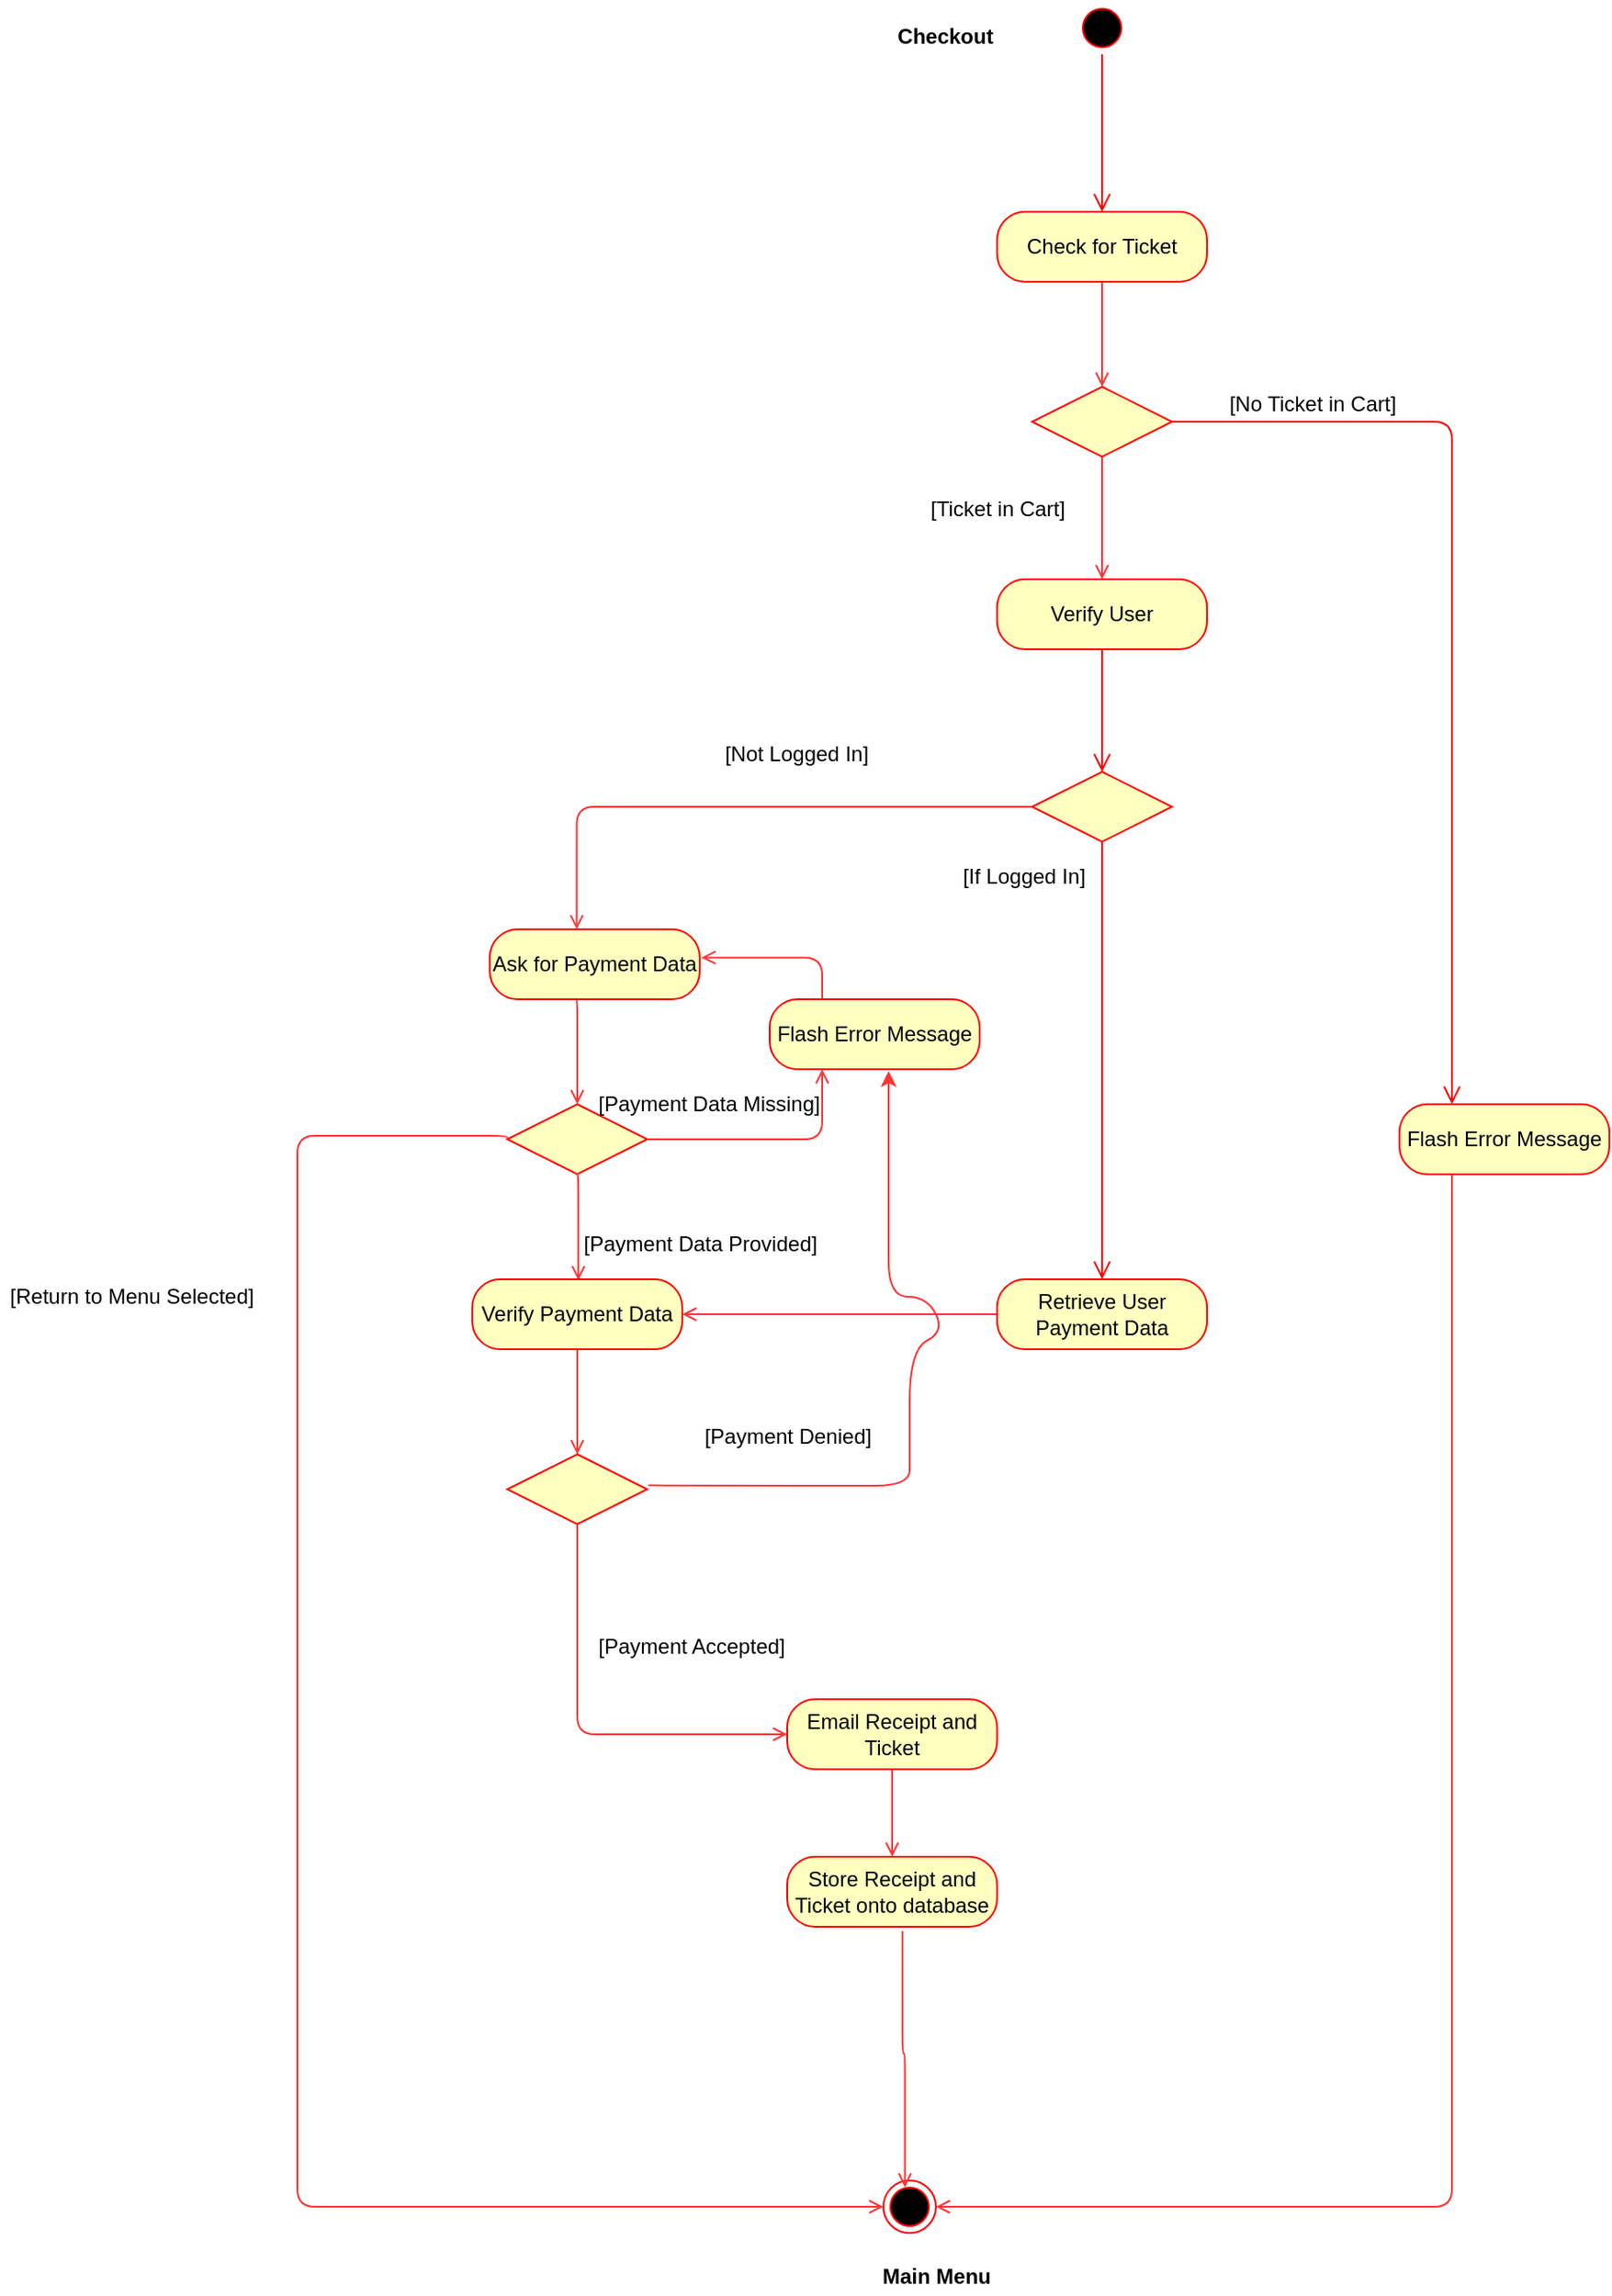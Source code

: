 <mxfile version="13.10.1" type="device"><diagram id="ksMxzgnsg-vKW8vX5p99" name="Page-1"><mxGraphModel dx="2773" dy="829" grid="1" gridSize="10" guides="1" tooltips="1" connect="1" arrows="1" fold="1" page="1" pageScale="1" pageWidth="1100" pageHeight="850" math="0" shadow="0"><root><mxCell id="0"/><mxCell id="1" parent="0"/><mxCell id="QQR1-E6bEhGEc-oXyB9f-3" value="" style="ellipse;html=1;shape=startState;fillColor=#000000;strokeColor=#ff0000;" parent="1" vertex="1"><mxGeometry x="405" width="30" height="30" as="geometry"/></mxCell><mxCell id="QQR1-E6bEhGEc-oXyB9f-4" value="" style="edgeStyle=orthogonalEdgeStyle;html=1;verticalAlign=bottom;endArrow=open;endSize=8;strokeColor=#ff0000;entryX=0.5;entryY=0;entryDx=0;entryDy=0;" parent="1" source="QQR1-E6bEhGEc-oXyB9f-3" edge="1" target="QQR1-E6bEhGEc-oXyB9f-5"><mxGeometry relative="1" as="geometry"><mxPoint x="330" y="140" as="targetPoint"/><Array as="points"><mxPoint x="420" y="80"/><mxPoint x="420" y="80"/></Array></mxGeometry></mxCell><mxCell id="TAStUjyPRSXdXyNbGMvV-46" style="edgeStyle=orthogonalEdgeStyle;rounded=1;orthogonalLoop=1;jettySize=auto;html=1;exitX=0.5;exitY=1;exitDx=0;exitDy=0;endArrow=open;endFill=0;strokeColor=#FF3333;" edge="1" parent="1" source="QQR1-E6bEhGEc-oXyB9f-5" target="TAStUjyPRSXdXyNbGMvV-1"><mxGeometry relative="1" as="geometry"/></mxCell><mxCell id="QQR1-E6bEhGEc-oXyB9f-5" value="Check for Ticket" style="rounded=1;whiteSpace=wrap;html=1;arcSize=40;fontColor=#000000;fillColor=#ffffc0;strokeColor=#ff0000;" parent="1" vertex="1"><mxGeometry x="360" y="120" width="120" height="40" as="geometry"/></mxCell><mxCell id="QQR1-E6bEhGEc-oXyB9f-15" value="Verify User" style="rounded=1;whiteSpace=wrap;html=1;arcSize=40;fontColor=#000000;fillColor=#ffffc0;strokeColor=#ff0000;" parent="1" vertex="1"><mxGeometry x="360" y="330" width="120" height="40" as="geometry"/></mxCell><mxCell id="QQR1-E6bEhGEc-oXyB9f-16" value="" style="edgeStyle=orthogonalEdgeStyle;html=1;verticalAlign=bottom;endArrow=open;endSize=8;strokeColor=#ff0000;entryX=0.5;entryY=0;entryDx=0;entryDy=0;" parent="1" source="QQR1-E6bEhGEc-oXyB9f-20" edge="1" target="QQR1-E6bEhGEc-oXyB9f-24"><mxGeometry relative="1" as="geometry"><mxPoint x="330" y="600" as="targetPoint"/></mxGeometry></mxCell><mxCell id="QQR1-E6bEhGEc-oXyB9f-17" value="&lt;b&gt;Checkout&lt;/b&gt;" style="text;html=1;align=center;verticalAlign=middle;resizable=0;points=[];autosize=1;" parent="1" vertex="1"><mxGeometry x="295" y="10" width="70" height="20" as="geometry"/></mxCell><mxCell id="TAStUjyPRSXdXyNbGMvV-51" style="edgeStyle=orthogonalEdgeStyle;rounded=1;orthogonalLoop=1;jettySize=auto;html=1;exitX=0;exitY=0.5;exitDx=0;exitDy=0;entryX=1;entryY=0.5;entryDx=0;entryDy=0;startArrow=none;startFill=0;endArrow=open;endFill=0;strokeColor=#FF3333;" edge="1" parent="1" source="QQR1-E6bEhGEc-oXyB9f-24" target="TAStUjyPRSXdXyNbGMvV-28"><mxGeometry relative="1" as="geometry"/></mxCell><mxCell id="QQR1-E6bEhGEc-oXyB9f-24" value="Retrieve User Payment Data" style="rounded=1;whiteSpace=wrap;html=1;arcSize=40;fontColor=#000000;fillColor=#ffffc0;strokeColor=#ff0000;" parent="1" vertex="1"><mxGeometry x="360" y="730" width="120" height="40" as="geometry"/></mxCell><mxCell id="QQR1-E6bEhGEc-oXyB9f-25" value="" style="ellipse;html=1;shape=endState;fillColor=#000000;strokeColor=#ff0000;" parent="1" vertex="1"><mxGeometry x="295" y="1245" width="30" height="30" as="geometry"/></mxCell><mxCell id="TAStUjyPRSXdXyNbGMvV-4" style="edgeStyle=orthogonalEdgeStyle;rounded=1;orthogonalLoop=1;jettySize=auto;html=1;exitX=0.25;exitY=1;exitDx=0;exitDy=0;entryX=1;entryY=0.5;entryDx=0;entryDy=0;strokeColor=#FF3333;endArrow=open;endFill=0;" edge="1" parent="1" source="QQR1-E6bEhGEc-oXyB9f-27" target="QQR1-E6bEhGEc-oXyB9f-25"><mxGeometry relative="1" as="geometry"/></mxCell><mxCell id="QQR1-E6bEhGEc-oXyB9f-27" value="Flash Error Message" style="rounded=1;whiteSpace=wrap;html=1;arcSize=40;fontColor=#000000;fillColor=#ffffc0;strokeColor=#ff0000;" parent="1" vertex="1"><mxGeometry x="590" y="630" width="120" height="40" as="geometry"/></mxCell><mxCell id="eQfmhNTBLDZ_6ELGDQb6-19" value="[No Ticket in Cart]" style="text;html=1;align=center;verticalAlign=middle;resizable=0;points=[];autosize=1;" parent="1" vertex="1"><mxGeometry x="485" y="220" width="110" height="20" as="geometry"/></mxCell><mxCell id="eQfmhNTBLDZ_6ELGDQb6-21" value="" style="edgeStyle=orthogonalEdgeStyle;html=1;verticalAlign=bottom;endArrow=open;endSize=8;strokeColor=#ff0000;exitX=1;exitY=0.5;exitDx=0;exitDy=0;entryX=0.25;entryY=0;entryDx=0;entryDy=0;" parent="1" source="TAStUjyPRSXdXyNbGMvV-1" target="QQR1-E6bEhGEc-oXyB9f-27" edge="1"><mxGeometry relative="1" as="geometry"><mxPoint x="340" y="510" as="targetPoint"/><mxPoint x="370" y="380.0" as="sourcePoint"/><Array as="points"><mxPoint x="620" y="240"/></Array></mxGeometry></mxCell><mxCell id="TAStUjyPRSXdXyNbGMvV-5" style="edgeStyle=orthogonalEdgeStyle;rounded=1;orthogonalLoop=1;jettySize=auto;html=1;exitX=0.5;exitY=1;exitDx=0;exitDy=0;entryX=0.5;entryY=0;entryDx=0;entryDy=0;endArrow=open;endFill=0;strokeColor=#FF3333;" edge="1" parent="1" source="TAStUjyPRSXdXyNbGMvV-1" target="QQR1-E6bEhGEc-oXyB9f-15"><mxGeometry relative="1" as="geometry"/></mxCell><mxCell id="TAStUjyPRSXdXyNbGMvV-1" value="" style="rhombus;whiteSpace=wrap;html=1;fillColor=#ffffc0;strokeColor=#ff0000;" vertex="1" parent="1"><mxGeometry x="380" y="220" width="80" height="40" as="geometry"/></mxCell><mxCell id="TAStUjyPRSXdXyNbGMvV-6" value="[Not Logged In]" style="text;html=1;align=center;verticalAlign=middle;resizable=0;points=[];autosize=1;" vertex="1" parent="1"><mxGeometry x="195" y="420" width="100" height="20" as="geometry"/></mxCell><mxCell id="TAStUjyPRSXdXyNbGMvV-10" style="edgeStyle=orthogonalEdgeStyle;rounded=1;orthogonalLoop=1;jettySize=auto;html=1;exitX=0;exitY=0.5;exitDx=0;exitDy=0;entryX=0.414;entryY=0.001;entryDx=0;entryDy=0;entryPerimeter=0;endArrow=open;endFill=0;strokeColor=#FF3333;" edge="1" parent="1" source="QQR1-E6bEhGEc-oXyB9f-20" target="TAStUjyPRSXdXyNbGMvV-9"><mxGeometry relative="1" as="geometry"/></mxCell><mxCell id="QQR1-E6bEhGEc-oXyB9f-20" value="" style="rhombus;whiteSpace=wrap;html=1;fillColor=#ffffc0;strokeColor=#ff0000;" parent="1" vertex="1"><mxGeometry x="380" y="440" width="80" height="40" as="geometry"/></mxCell><mxCell id="TAStUjyPRSXdXyNbGMvV-7" value="" style="edgeStyle=orthogonalEdgeStyle;html=1;verticalAlign=bottom;endArrow=open;endSize=8;strokeColor=#ff0000;entryX=0.5;entryY=0;entryDx=0;entryDy=0;" edge="1" parent="1" source="QQR1-E6bEhGEc-oXyB9f-15" target="QQR1-E6bEhGEc-oXyB9f-20"><mxGeometry relative="1" as="geometry"><mxPoint x="330" y="700" as="targetPoint"/><mxPoint x="330" y="470.0" as="sourcePoint"/></mxGeometry></mxCell><mxCell id="TAStUjyPRSXdXyNbGMvV-8" value="[Ticket in Cart]" style="text;html=1;align=center;verticalAlign=middle;resizable=0;points=[];autosize=1;" vertex="1" parent="1"><mxGeometry x="315" y="280" width="90" height="20" as="geometry"/></mxCell><mxCell id="TAStUjyPRSXdXyNbGMvV-20" style="edgeStyle=orthogonalEdgeStyle;rounded=1;orthogonalLoop=1;jettySize=auto;html=1;exitX=0.406;exitY=0.985;exitDx=0;exitDy=0;entryX=0.5;entryY=0;entryDx=0;entryDy=0;endArrow=open;endFill=0;strokeColor=#FF3333;exitPerimeter=0;" edge="1" parent="1" source="TAStUjyPRSXdXyNbGMvV-9" target="TAStUjyPRSXdXyNbGMvV-12"><mxGeometry relative="1" as="geometry"><Array as="points"><mxPoint x="120" y="569"/></Array></mxGeometry></mxCell><mxCell id="TAStUjyPRSXdXyNbGMvV-9" value="Ask for Payment Data" style="rounded=1;whiteSpace=wrap;html=1;arcSize=40;fontColor=#000000;fillColor=#ffffc0;strokeColor=#ff0000;" vertex="1" parent="1"><mxGeometry x="70" y="530" width="120" height="40" as="geometry"/></mxCell><mxCell id="TAStUjyPRSXdXyNbGMvV-11" value="[If Logged In]" style="text;html=1;align=center;verticalAlign=middle;resizable=0;points=[];autosize=1;" vertex="1" parent="1"><mxGeometry x="330" y="490" width="90" height="20" as="geometry"/></mxCell><mxCell id="TAStUjyPRSXdXyNbGMvV-12" value="" style="rhombus;whiteSpace=wrap;html=1;fillColor=#ffffc0;strokeColor=#ff0000;" vertex="1" parent="1"><mxGeometry x="80" y="630" width="80" height="40" as="geometry"/></mxCell><mxCell id="TAStUjyPRSXdXyNbGMvV-24" style="edgeStyle=orthogonalEdgeStyle;rounded=1;orthogonalLoop=1;jettySize=auto;html=1;exitX=1;exitY=0.5;exitDx=0;exitDy=0;entryX=0.25;entryY=1;entryDx=0;entryDy=0;endArrow=open;endFill=0;strokeColor=#FF3333;" edge="1" parent="1" source="TAStUjyPRSXdXyNbGMvV-12" target="TAStUjyPRSXdXyNbGMvV-23"><mxGeometry relative="1" as="geometry"/></mxCell><mxCell id="TAStUjyPRSXdXyNbGMvV-17" style="edgeStyle=orthogonalEdgeStyle;rounded=1;orthogonalLoop=1;jettySize=auto;html=1;entryX=0;entryY=0.5;entryDx=0;entryDy=0;endArrow=open;endFill=0;strokeColor=#FF3333;exitX=0;exitY=0.5;exitDx=0;exitDy=0;" edge="1" parent="1" source="TAStUjyPRSXdXyNbGMvV-12" target="QQR1-E6bEhGEc-oXyB9f-25"><mxGeometry relative="1" as="geometry"><mxPoint x="-150" y="680" as="sourcePoint"/><mxPoint x="-90.32" y="712.52" as="targetPoint"/><Array as="points"><mxPoint x="80" y="648"/><mxPoint x="-40" y="648"/><mxPoint x="-40" y="1260"/></Array></mxGeometry></mxCell><mxCell id="TAStUjyPRSXdXyNbGMvV-18" value="[Return to Menu Selected]" style="text;html=1;align=center;verticalAlign=middle;resizable=0;points=[];autosize=1;" vertex="1" parent="1"><mxGeometry x="-210" y="730" width="150" height="20" as="geometry"/></mxCell><mxCell id="TAStUjyPRSXdXyNbGMvV-21" style="edgeStyle=orthogonalEdgeStyle;rounded=1;orthogonalLoop=1;jettySize=auto;html=1;exitX=0.406;exitY=0.985;exitDx=0;exitDy=0;entryX=0.5;entryY=0;entryDx=0;entryDy=0;endArrow=open;endFill=0;strokeColor=#FF3333;exitPerimeter=0;" edge="1" parent="1"><mxGeometry relative="1" as="geometry"><mxPoint x="119.36" y="670.02" as="sourcePoint"/><mxPoint x="120.64" y="730.62" as="targetPoint"/><Array as="points"><mxPoint x="120.64" y="669.62"/></Array></mxGeometry></mxCell><mxCell id="TAStUjyPRSXdXyNbGMvV-22" value="[Payment Data Provided]" style="text;html=1;align=center;verticalAlign=middle;resizable=0;points=[];autosize=1;" vertex="1" parent="1"><mxGeometry x="115" y="700" width="150" height="20" as="geometry"/></mxCell><mxCell id="TAStUjyPRSXdXyNbGMvV-32" style="edgeStyle=orthogonalEdgeStyle;rounded=1;orthogonalLoop=1;jettySize=auto;html=1;exitX=0.25;exitY=0;exitDx=0;exitDy=0;endArrow=open;endFill=0;strokeColor=#FF3333;entryX=1.008;entryY=0.405;entryDx=0;entryDy=0;entryPerimeter=0;" edge="1" parent="1" source="TAStUjyPRSXdXyNbGMvV-23" target="TAStUjyPRSXdXyNbGMvV-9"><mxGeometry relative="1" as="geometry"><mxPoint x="260" y="540" as="targetPoint"/><Array as="points"><mxPoint x="260" y="546"/></Array></mxGeometry></mxCell><mxCell id="TAStUjyPRSXdXyNbGMvV-23" value="Flash Error Message" style="rounded=1;whiteSpace=wrap;html=1;arcSize=40;fontColor=#000000;fillColor=#ffffc0;strokeColor=#ff0000;" vertex="1" parent="1"><mxGeometry x="230" y="570" width="120" height="40" as="geometry"/></mxCell><mxCell id="TAStUjyPRSXdXyNbGMvV-26" value="[Payment Data Missing]" style="text;html=1;align=center;verticalAlign=middle;resizable=0;points=[];autosize=1;" vertex="1" parent="1"><mxGeometry x="125" y="620" width="140" height="20" as="geometry"/></mxCell><mxCell id="TAStUjyPRSXdXyNbGMvV-30" style="edgeStyle=orthogonalEdgeStyle;rounded=1;orthogonalLoop=1;jettySize=auto;html=1;exitX=0.5;exitY=1;exitDx=0;exitDy=0;entryX=0.5;entryY=0;entryDx=0;entryDy=0;endArrow=open;endFill=0;strokeColor=#FF3333;" edge="1" parent="1" source="TAStUjyPRSXdXyNbGMvV-28" target="TAStUjyPRSXdXyNbGMvV-29"><mxGeometry relative="1" as="geometry"/></mxCell><mxCell id="TAStUjyPRSXdXyNbGMvV-28" value="Verify Payment Data" style="rounded=1;whiteSpace=wrap;html=1;arcSize=40;fontColor=#000000;fillColor=#ffffc0;strokeColor=#ff0000;" vertex="1" parent="1"><mxGeometry x="60" y="730" width="120" height="40" as="geometry"/></mxCell><mxCell id="TAStUjyPRSXdXyNbGMvV-36" style="edgeStyle=orthogonalEdgeStyle;rounded=1;orthogonalLoop=1;jettySize=auto;html=1;exitX=0.5;exitY=1;exitDx=0;exitDy=0;endArrow=open;endFill=0;strokeColor=#FF3333;entryX=0;entryY=0.5;entryDx=0;entryDy=0;" edge="1" parent="1" source="TAStUjyPRSXdXyNbGMvV-29" target="TAStUjyPRSXdXyNbGMvV-38"><mxGeometry relative="1" as="geometry"><mxPoint x="120.143" y="970" as="targetPoint"/></mxGeometry></mxCell><mxCell id="TAStUjyPRSXdXyNbGMvV-29" value="" style="rhombus;whiteSpace=wrap;html=1;fillColor=#ffffc0;strokeColor=#ff0000;" vertex="1" parent="1"><mxGeometry x="80" y="830" width="80" height="40" as="geometry"/></mxCell><mxCell id="TAStUjyPRSXdXyNbGMvV-33" value="[Payment Denied]" style="text;html=1;align=center;verticalAlign=middle;resizable=0;points=[];autosize=1;" vertex="1" parent="1"><mxGeometry x="185" y="810" width="110" height="20" as="geometry"/></mxCell><mxCell id="TAStUjyPRSXdXyNbGMvV-45" style="edgeStyle=orthogonalEdgeStyle;rounded=1;orthogonalLoop=1;jettySize=auto;html=1;entryX=0.41;entryY=0.133;entryDx=0;entryDy=0;entryPerimeter=0;endArrow=open;endFill=0;strokeColor=#FF3333;exitX=0.549;exitY=1.063;exitDx=0;exitDy=0;exitPerimeter=0;" edge="1" parent="1" source="TAStUjyPRSXdXyNbGMvV-48" target="QQR1-E6bEhGEc-oXyB9f-25"><mxGeometry relative="1" as="geometry"><mxPoint x="300" y="1110" as="sourcePoint"/></mxGeometry></mxCell><mxCell id="TAStUjyPRSXdXyNbGMvV-49" style="edgeStyle=orthogonalEdgeStyle;rounded=1;orthogonalLoop=1;jettySize=auto;html=1;exitX=0.5;exitY=1;exitDx=0;exitDy=0;entryX=0.5;entryY=0;entryDx=0;entryDy=0;startArrow=none;startFill=0;endArrow=open;endFill=0;strokeColor=#FF3333;" edge="1" parent="1" source="TAStUjyPRSXdXyNbGMvV-38" target="TAStUjyPRSXdXyNbGMvV-48"><mxGeometry relative="1" as="geometry"/></mxCell><mxCell id="TAStUjyPRSXdXyNbGMvV-38" value="Email Receipt and Ticket" style="rounded=1;whiteSpace=wrap;html=1;arcSize=40;fontColor=#000000;fillColor=#ffffc0;strokeColor=#ff0000;" vertex="1" parent="1"><mxGeometry x="240" y="970" width="120" height="40" as="geometry"/></mxCell><mxCell id="TAStUjyPRSXdXyNbGMvV-43" value="[Payment Accepted]" style="text;html=1;align=center;verticalAlign=middle;resizable=0;points=[];autosize=1;" vertex="1" parent="1"><mxGeometry x="125" y="930" width="120" height="20" as="geometry"/></mxCell><mxCell id="TAStUjyPRSXdXyNbGMvV-48" value="Store Receipt and Ticket onto database" style="rounded=1;whiteSpace=wrap;html=1;arcSize=40;fontColor=#000000;fillColor=#ffffc0;strokeColor=#ff0000;" vertex="1" parent="1"><mxGeometry x="240" y="1060" width="120" height="40" as="geometry"/></mxCell><mxCell id="TAStUjyPRSXdXyNbGMvV-57" value="" style="curved=1;endArrow=classic;html=1;strokeColor=#FF3333;exitX=1.008;exitY=0.445;exitDx=0;exitDy=0;exitPerimeter=0;" edge="1" parent="1" source="TAStUjyPRSXdXyNbGMvV-29"><mxGeometry width="50" height="50" relative="1" as="geometry"><mxPoint x="380" y="780" as="sourcePoint"/><mxPoint x="298" y="611" as="targetPoint"/><Array as="points"><mxPoint x="230" y="848"/><mxPoint x="270" y="848"/><mxPoint x="310" y="848"/><mxPoint x="310" y="830"/><mxPoint x="310" y="770"/><mxPoint x="330" y="760"/><mxPoint x="320" y="740"/><mxPoint x="298" y="740"/><mxPoint x="298" y="700"/></Array></mxGeometry></mxCell><mxCell id="TAStUjyPRSXdXyNbGMvV-58" value="&lt;b&gt;Main Menu&lt;/b&gt;" style="text;html=1;align=center;verticalAlign=middle;resizable=0;points=[];autosize=1;" vertex="1" parent="1"><mxGeometry x="285" y="1290" width="80" height="20" as="geometry"/></mxCell></root></mxGraphModel></diagram></mxfile>